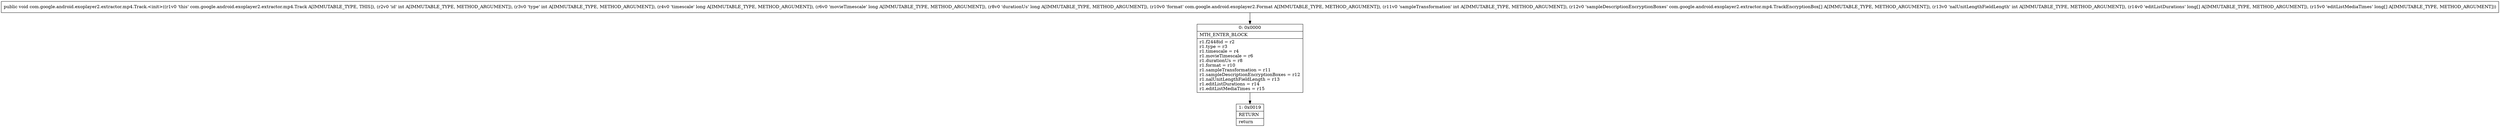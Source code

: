 digraph "CFG forcom.google.android.exoplayer2.extractor.mp4.Track.\<init\>(IIJJJLcom\/google\/android\/exoplayer2\/Format;I[Lcom\/google\/android\/exoplayer2\/extractor\/mp4\/TrackEncryptionBox;I[J[J)V" {
Node_0 [shape=record,label="{0\:\ 0x0000|MTH_ENTER_BLOCK\l|r1.f2448id = r2\lr1.type = r3\lr1.timescale = r4\lr1.movieTimescale = r6\lr1.durationUs = r8\lr1.format = r10\lr1.sampleTransformation = r11\lr1.sampleDescriptionEncryptionBoxes = r12\lr1.nalUnitLengthFieldLength = r13\lr1.editListDurations = r14\lr1.editListMediaTimes = r15\l}"];
Node_1 [shape=record,label="{1\:\ 0x0019|RETURN\l|return\l}"];
MethodNode[shape=record,label="{public void com.google.android.exoplayer2.extractor.mp4.Track.\<init\>((r1v0 'this' com.google.android.exoplayer2.extractor.mp4.Track A[IMMUTABLE_TYPE, THIS]), (r2v0 'id' int A[IMMUTABLE_TYPE, METHOD_ARGUMENT]), (r3v0 'type' int A[IMMUTABLE_TYPE, METHOD_ARGUMENT]), (r4v0 'timescale' long A[IMMUTABLE_TYPE, METHOD_ARGUMENT]), (r6v0 'movieTimescale' long A[IMMUTABLE_TYPE, METHOD_ARGUMENT]), (r8v0 'durationUs' long A[IMMUTABLE_TYPE, METHOD_ARGUMENT]), (r10v0 'format' com.google.android.exoplayer2.Format A[IMMUTABLE_TYPE, METHOD_ARGUMENT]), (r11v0 'sampleTransformation' int A[IMMUTABLE_TYPE, METHOD_ARGUMENT]), (r12v0 'sampleDescriptionEncryptionBoxes' com.google.android.exoplayer2.extractor.mp4.TrackEncryptionBox[] A[IMMUTABLE_TYPE, METHOD_ARGUMENT]), (r13v0 'nalUnitLengthFieldLength' int A[IMMUTABLE_TYPE, METHOD_ARGUMENT]), (r14v0 'editListDurations' long[] A[IMMUTABLE_TYPE, METHOD_ARGUMENT]), (r15v0 'editListMediaTimes' long[] A[IMMUTABLE_TYPE, METHOD_ARGUMENT])) }"];
MethodNode -> Node_0;
Node_0 -> Node_1;
}

